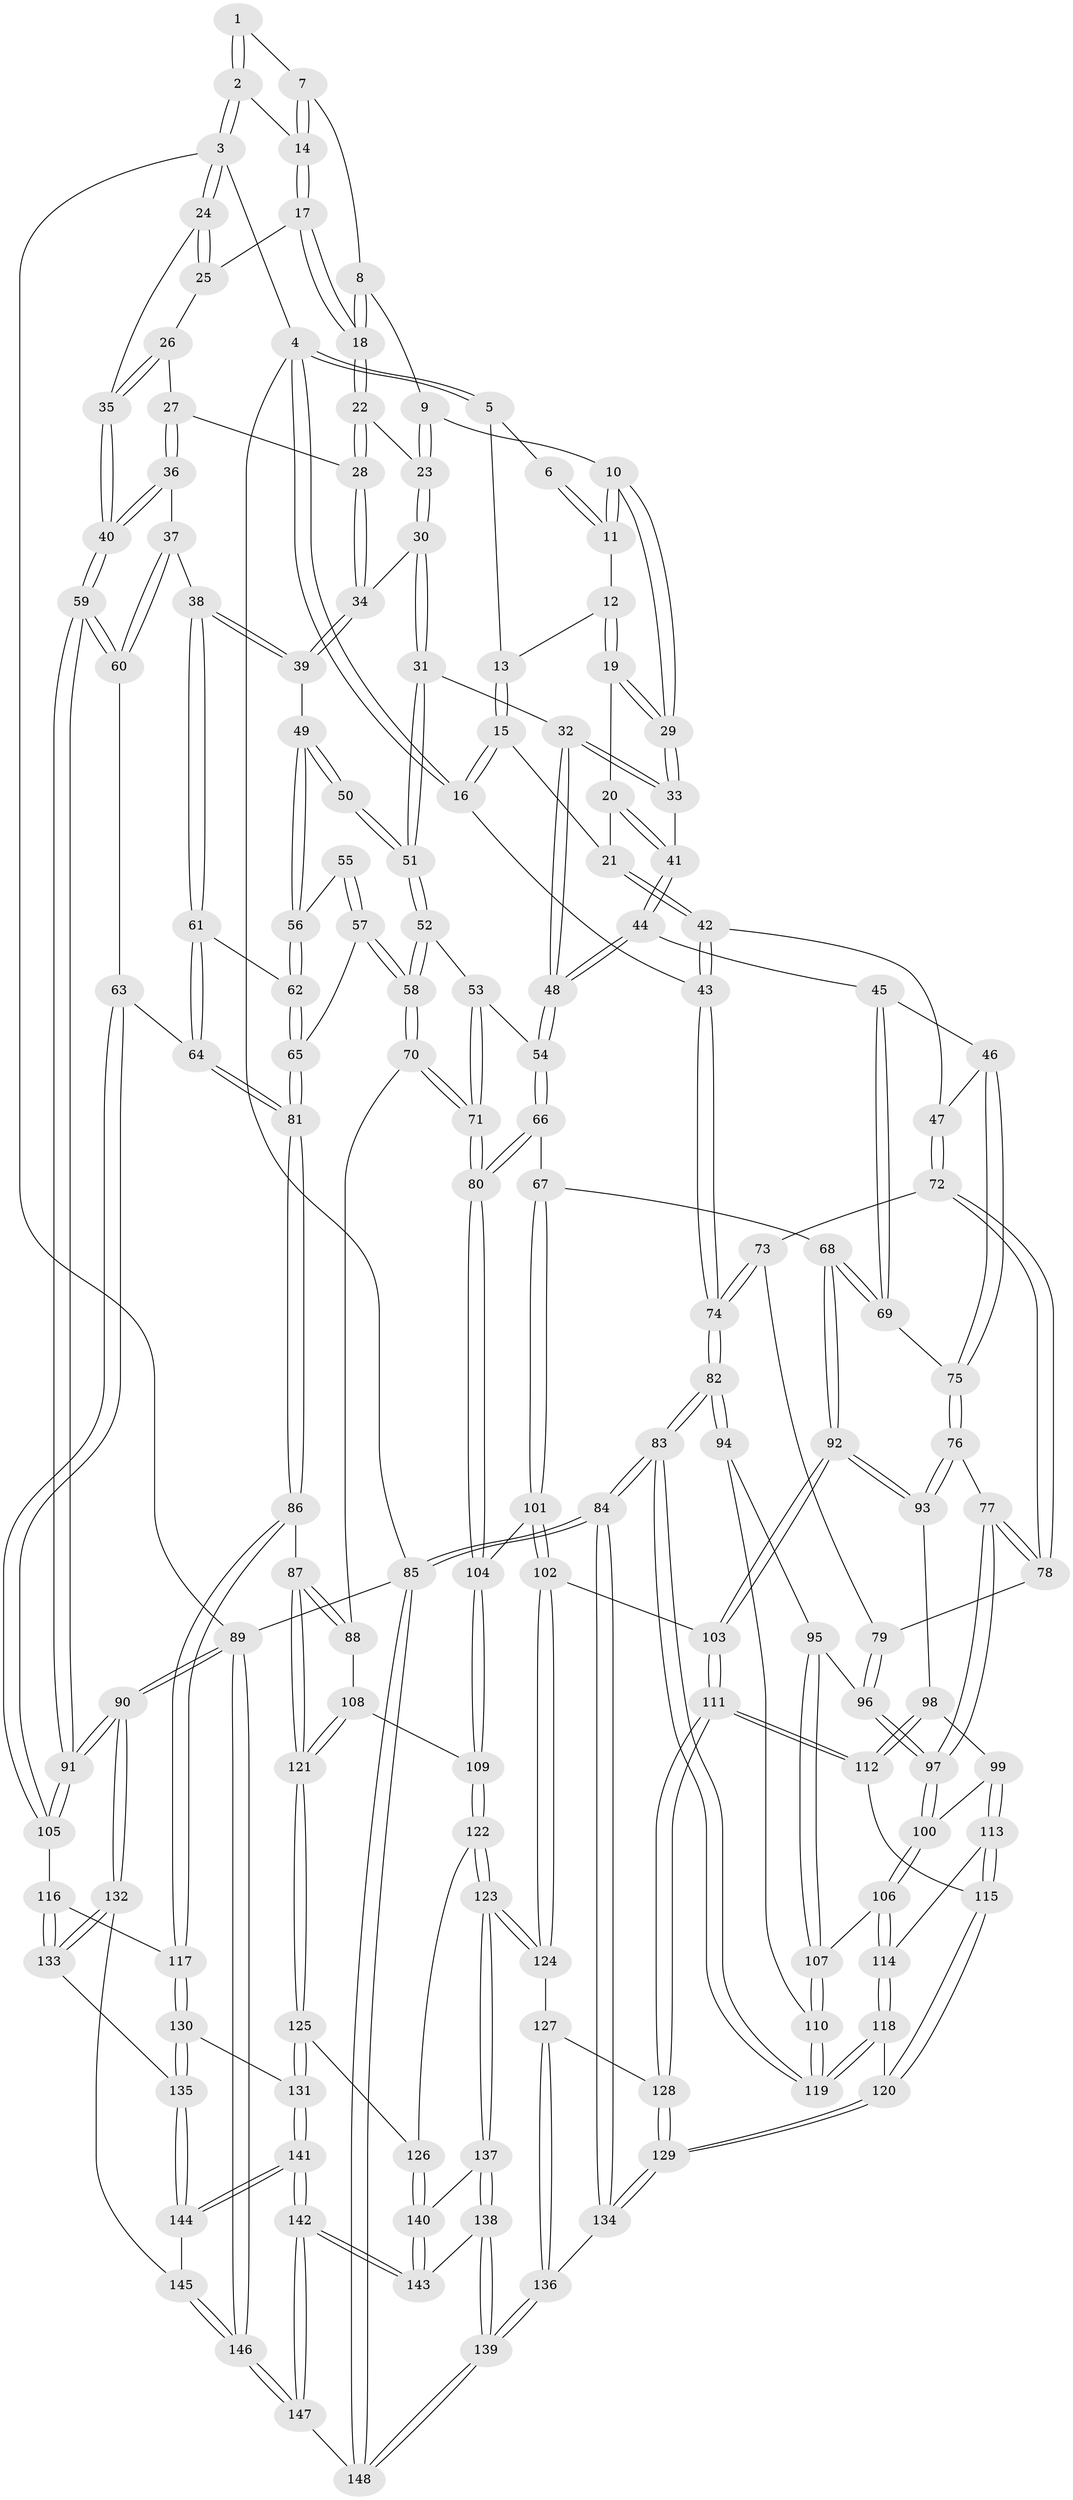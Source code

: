 // Generated by graph-tools (version 1.1) at 2025/16/03/09/25 04:16:47]
// undirected, 148 vertices, 367 edges
graph export_dot {
graph [start="1"]
  node [color=gray90,style=filled];
  1 [pos="+0.7020661928237992+0"];
  2 [pos="+1+0"];
  3 [pos="+1+0"];
  4 [pos="+0+0"];
  5 [pos="+0.19499247337857273+0"];
  6 [pos="+0.48717780746765027+0"];
  7 [pos="+0.7100660479835311+0"];
  8 [pos="+0.7081190495925441+0"];
  9 [pos="+0.6668889592579086+0.056640089821207"];
  10 [pos="+0.4801001222296113+0.0771735532151436"];
  11 [pos="+0.475723754126873+0.05365252148227579"];
  12 [pos="+0.2747357774910835+0.03313003853751887"];
  13 [pos="+0.2058276905034087+0"];
  14 [pos="+0.8783393616102573+0.06900351532706799"];
  15 [pos="+0.10850528189231425+0.13359140930239952"];
  16 [pos="+0+0.19886120122388318"];
  17 [pos="+0.8767229435298096+0.08228171452159729"];
  18 [pos="+0.8231251502632745+0.1205001637176641"];
  19 [pos="+0.2850327023743225+0.1846527404026789"];
  20 [pos="+0.27184357326158326+0.19473411688889694"];
  21 [pos="+0.2364470895896881+0.20655230239880437"];
  22 [pos="+0.8119581307044577+0.14345601944992115"];
  23 [pos="+0.6860110139235928+0.15611505135786927"];
  24 [pos="+1+0"];
  25 [pos="+0.9402129369206137+0.10545779141263718"];
  26 [pos="+0.944644019808689+0.20087764271832842"];
  27 [pos="+0.8553690867077903+0.22999199358914363"];
  28 [pos="+0.8531885634055075+0.22866017443039294"];
  29 [pos="+0.4653089760509569+0.18005547324923277"];
  30 [pos="+0.6098620980275916+0.2588882735280332"];
  31 [pos="+0.5712903864525051+0.2724543102996365"];
  32 [pos="+0.5506979618270216+0.26652292633030233"];
  33 [pos="+0.4956496538503028+0.21725749694256807"];
  34 [pos="+0.7228691943874685+0.30176854859565094"];
  35 [pos="+1+0.3035349751756347"];
  36 [pos="+0.8929568105431954+0.33358139268683823"];
  37 [pos="+0.8329440753016031+0.40015531785161157"];
  38 [pos="+0.7983687503336315+0.40632615760098495"];
  39 [pos="+0.7940026100007506+0.4052434184038276"];
  40 [pos="+1+0.3692097419456876"];
  41 [pos="+0.337577504855883+0.3496681416646832"];
  42 [pos="+0.1647025849080865+0.3398202085939338"];
  43 [pos="+0+0.24989486252665982"];
  44 [pos="+0.33635240855751697+0.4130277361803882"];
  45 [pos="+0.2803154971483335+0.4281896141493496"];
  46 [pos="+0.20256819868938356+0.4309468246067687"];
  47 [pos="+0.19686672355015394+0.42814391100018123"];
  48 [pos="+0.4024074423261615+0.4368649710214916"];
  49 [pos="+0.7811460035182088+0.41270420848193334"];
  50 [pos="+0.6640723036093653+0.40747267652491836"];
  51 [pos="+0.5950039797844344+0.375377739712814"];
  52 [pos="+0.5874831283783678+0.4459226897567529"];
  53 [pos="+0.5269669957499229+0.48456947303294184"];
  54 [pos="+0.42177116686430105+0.47912883997245376"];
  55 [pos="+0.6807734855378308+0.4349125134402996"];
  56 [pos="+0.7321845692184541+0.4626907665059517"];
  57 [pos="+0.668516425257189+0.5302558879167315"];
  58 [pos="+0.6539075881821357+0.5339189798521357"];
  59 [pos="+1+0.44643224255026565"];
  60 [pos="+0.9523228171769075+0.5245921394326729"];
  61 [pos="+0.8052502002217002+0.5338335168823901"];
  62 [pos="+0.7175413344805247+0.48673575712194"];
  63 [pos="+0.9056113161296927+0.5755547428137446"];
  64 [pos="+0.8255942298911052+0.6026236441687257"];
  65 [pos="+0.6710011401746608+0.5299005991312187"];
  66 [pos="+0.4082770520057864+0.5716803021815797"];
  67 [pos="+0.371250469614296+0.5869505122944818"];
  68 [pos="+0.3565653102291655+0.5886083230211073"];
  69 [pos="+0.3270020020103955+0.5727545577285057"];
  70 [pos="+0.6247315045713027+0.5889894403277959"];
  71 [pos="+0.5465128406704453+0.6203214879353706"];
  72 [pos="+0.12330878853475974+0.4796898186769109"];
  73 [pos="+0.11201927260295427+0.4835928135770607"];
  74 [pos="+0+0.5041520128707822"];
  75 [pos="+0.23565121070081918+0.5609778978968698"];
  76 [pos="+0.2237337393727299+0.583755976848097"];
  77 [pos="+0.19070421147351035+0.6013413968987316"];
  78 [pos="+0.15080412748060518+0.5687108611284695"];
  79 [pos="+0.0990849119315291+0.6030781105687104"];
  80 [pos="+0.5112278160354776+0.6524361700466311"];
  81 [pos="+0.8205893562392885+0.6074495822498759"];
  82 [pos="+0+0.5827139692432861"];
  83 [pos="+0+0.9319463667862465"];
  84 [pos="+0+1"];
  85 [pos="+0+1"];
  86 [pos="+0.7815576547551675+0.7059092884404939"];
  87 [pos="+0.7438976568958446+0.7239887261707553"];
  88 [pos="+0.6533121173947846+0.6216255765736358"];
  89 [pos="+1+1"];
  90 [pos="+1+0.9801837906414638"];
  91 [pos="+1+0.7424818199379718"];
  92 [pos="+0.2954785427431629+0.6599479290489296"];
  93 [pos="+0.2636753302309337+0.6527611310465304"];
  94 [pos="+0.04202594348766191+0.6282709432516529"];
  95 [pos="+0.08754039397820958+0.6217749164352823"];
  96 [pos="+0.09084047368285221+0.620494245498065"];
  97 [pos="+0.16606570355791436+0.6393373162230801"];
  98 [pos="+0.23871666684982207+0.6702373903033563"];
  99 [pos="+0.17203382469850767+0.6619119300661734"];
  100 [pos="+0.17202204515929492+0.6618971584912213"];
  101 [pos="+0.37223054249495136+0.726959664818871"];
  102 [pos="+0.3644511071280249+0.7338777391444373"];
  103 [pos="+0.3178799548139764+0.7330063512474294"];
  104 [pos="+0.5107093996445102+0.6789889613924447"];
  105 [pos="+1+0.7479306407162398"];
  106 [pos="+0.12249869653350774+0.6925231275379632"];
  107 [pos="+0.11686556232910293+0.6914995410572692"];
  108 [pos="+0.604310704533266+0.7175993062600174"];
  109 [pos="+0.5131371003902572+0.6848140990470428"];
  110 [pos="+0.08311749124033124+0.7069064006544131"];
  111 [pos="+0.2622053899755373+0.782442142181613"];
  112 [pos="+0.22720083139223024+0.7544464774474838"];
  113 [pos="+0.18188362696608212+0.7188989968677688"];
  114 [pos="+0.13659826965084002+0.7324925895790942"];
  115 [pos="+0.2176831659325056+0.7512983148593769"];
  116 [pos="+0.9649398073257905+0.7659861407843834"];
  117 [pos="+0.904290559113079+0.7791429087521421"];
  118 [pos="+0.08427965654961399+0.793035327190464"];
  119 [pos="+0.06678691993029086+0.7934372358320395"];
  120 [pos="+0.1101660210003756+0.802049053441016"];
  121 [pos="+0.716091698084109+0.7585928955569908"];
  122 [pos="+0.5087393514462721+0.7838245186406828"];
  123 [pos="+0.44665881945945446+0.8623170437101628"];
  124 [pos="+0.4114649597854657+0.8292861266706125"];
  125 [pos="+0.7058449469473688+0.795168646383497"];
  126 [pos="+0.6426388649496417+0.8414247363605671"];
  127 [pos="+0.2850463551825794+0.8171269276270424"];
  128 [pos="+0.2621674001486849+0.792338798249764"];
  129 [pos="+0.18884981014966326+0.8676266725597328"];
  130 [pos="+0.8811311915408384+0.8518578239470048"];
  131 [pos="+0.7590239483046795+0.8695198430073632"];
  132 [pos="+0.9955939644714208+0.9194857117845209"];
  133 [pos="+0.9740909573614583+0.8830995957885351"];
  134 [pos="+0.1882124381935449+0.8836721918554717"];
  135 [pos="+0.8869662083893952+0.881046869714612"];
  136 [pos="+0.3536790345994162+1"];
  137 [pos="+0.44565497445327346+0.8837566084216998"];
  138 [pos="+0.4001146873012481+0.9816951784621559"];
  139 [pos="+0.3645658447631569+1"];
  140 [pos="+0.6176045252537833+0.9108431216646138"];
  141 [pos="+0.7725834615319654+0.9625500582036352"];
  142 [pos="+0.7124929769495943+1"];
  143 [pos="+0.6266349291863367+0.9595758418855054"];
  144 [pos="+0.8861366178360893+0.9147988459806875"];
  145 [pos="+0.9218744025209848+0.9549956603089396"];
  146 [pos="+0.9205727840212256+1"];
  147 [pos="+0.7235148942269933+1"];
  148 [pos="+0.3399781831480215+1"];
  1 -- 2;
  1 -- 2;
  1 -- 7;
  2 -- 3;
  2 -- 3;
  2 -- 14;
  3 -- 4;
  3 -- 24;
  3 -- 24;
  3 -- 89;
  4 -- 5;
  4 -- 5;
  4 -- 16;
  4 -- 16;
  4 -- 85;
  5 -- 6;
  5 -- 13;
  6 -- 11;
  6 -- 11;
  7 -- 8;
  7 -- 14;
  7 -- 14;
  8 -- 9;
  8 -- 18;
  8 -- 18;
  9 -- 10;
  9 -- 23;
  9 -- 23;
  10 -- 11;
  10 -- 11;
  10 -- 29;
  10 -- 29;
  11 -- 12;
  12 -- 13;
  12 -- 19;
  12 -- 19;
  13 -- 15;
  13 -- 15;
  14 -- 17;
  14 -- 17;
  15 -- 16;
  15 -- 16;
  15 -- 21;
  16 -- 43;
  17 -- 18;
  17 -- 18;
  17 -- 25;
  18 -- 22;
  18 -- 22;
  19 -- 20;
  19 -- 29;
  19 -- 29;
  20 -- 21;
  20 -- 41;
  20 -- 41;
  21 -- 42;
  21 -- 42;
  22 -- 23;
  22 -- 28;
  22 -- 28;
  23 -- 30;
  23 -- 30;
  24 -- 25;
  24 -- 25;
  24 -- 35;
  25 -- 26;
  26 -- 27;
  26 -- 35;
  26 -- 35;
  27 -- 28;
  27 -- 36;
  27 -- 36;
  28 -- 34;
  28 -- 34;
  29 -- 33;
  29 -- 33;
  30 -- 31;
  30 -- 31;
  30 -- 34;
  31 -- 32;
  31 -- 51;
  31 -- 51;
  32 -- 33;
  32 -- 33;
  32 -- 48;
  32 -- 48;
  33 -- 41;
  34 -- 39;
  34 -- 39;
  35 -- 40;
  35 -- 40;
  36 -- 37;
  36 -- 40;
  36 -- 40;
  37 -- 38;
  37 -- 60;
  37 -- 60;
  38 -- 39;
  38 -- 39;
  38 -- 61;
  38 -- 61;
  39 -- 49;
  40 -- 59;
  40 -- 59;
  41 -- 44;
  41 -- 44;
  42 -- 43;
  42 -- 43;
  42 -- 47;
  43 -- 74;
  43 -- 74;
  44 -- 45;
  44 -- 48;
  44 -- 48;
  45 -- 46;
  45 -- 69;
  45 -- 69;
  46 -- 47;
  46 -- 75;
  46 -- 75;
  47 -- 72;
  47 -- 72;
  48 -- 54;
  48 -- 54;
  49 -- 50;
  49 -- 50;
  49 -- 56;
  49 -- 56;
  50 -- 51;
  50 -- 51;
  51 -- 52;
  51 -- 52;
  52 -- 53;
  52 -- 58;
  52 -- 58;
  53 -- 54;
  53 -- 71;
  53 -- 71;
  54 -- 66;
  54 -- 66;
  55 -- 56;
  55 -- 57;
  55 -- 57;
  56 -- 62;
  56 -- 62;
  57 -- 58;
  57 -- 58;
  57 -- 65;
  58 -- 70;
  58 -- 70;
  59 -- 60;
  59 -- 60;
  59 -- 91;
  59 -- 91;
  60 -- 63;
  61 -- 62;
  61 -- 64;
  61 -- 64;
  62 -- 65;
  62 -- 65;
  63 -- 64;
  63 -- 105;
  63 -- 105;
  64 -- 81;
  64 -- 81;
  65 -- 81;
  65 -- 81;
  66 -- 67;
  66 -- 80;
  66 -- 80;
  67 -- 68;
  67 -- 101;
  67 -- 101;
  68 -- 69;
  68 -- 69;
  68 -- 92;
  68 -- 92;
  69 -- 75;
  70 -- 71;
  70 -- 71;
  70 -- 88;
  71 -- 80;
  71 -- 80;
  72 -- 73;
  72 -- 78;
  72 -- 78;
  73 -- 74;
  73 -- 74;
  73 -- 79;
  74 -- 82;
  74 -- 82;
  75 -- 76;
  75 -- 76;
  76 -- 77;
  76 -- 93;
  76 -- 93;
  77 -- 78;
  77 -- 78;
  77 -- 97;
  77 -- 97;
  78 -- 79;
  79 -- 96;
  79 -- 96;
  80 -- 104;
  80 -- 104;
  81 -- 86;
  81 -- 86;
  82 -- 83;
  82 -- 83;
  82 -- 94;
  82 -- 94;
  83 -- 84;
  83 -- 84;
  83 -- 119;
  83 -- 119;
  84 -- 85;
  84 -- 85;
  84 -- 134;
  84 -- 134;
  85 -- 148;
  85 -- 148;
  85 -- 89;
  86 -- 87;
  86 -- 117;
  86 -- 117;
  87 -- 88;
  87 -- 88;
  87 -- 121;
  87 -- 121;
  88 -- 108;
  89 -- 90;
  89 -- 90;
  89 -- 146;
  89 -- 146;
  90 -- 91;
  90 -- 91;
  90 -- 132;
  90 -- 132;
  91 -- 105;
  91 -- 105;
  92 -- 93;
  92 -- 93;
  92 -- 103;
  92 -- 103;
  93 -- 98;
  94 -- 95;
  94 -- 110;
  95 -- 96;
  95 -- 107;
  95 -- 107;
  96 -- 97;
  96 -- 97;
  97 -- 100;
  97 -- 100;
  98 -- 99;
  98 -- 112;
  98 -- 112;
  99 -- 100;
  99 -- 113;
  99 -- 113;
  100 -- 106;
  100 -- 106;
  101 -- 102;
  101 -- 102;
  101 -- 104;
  102 -- 103;
  102 -- 124;
  102 -- 124;
  103 -- 111;
  103 -- 111;
  104 -- 109;
  104 -- 109;
  105 -- 116;
  106 -- 107;
  106 -- 114;
  106 -- 114;
  107 -- 110;
  107 -- 110;
  108 -- 109;
  108 -- 121;
  108 -- 121;
  109 -- 122;
  109 -- 122;
  110 -- 119;
  110 -- 119;
  111 -- 112;
  111 -- 112;
  111 -- 128;
  111 -- 128;
  112 -- 115;
  113 -- 114;
  113 -- 115;
  113 -- 115;
  114 -- 118;
  114 -- 118;
  115 -- 120;
  115 -- 120;
  116 -- 117;
  116 -- 133;
  116 -- 133;
  117 -- 130;
  117 -- 130;
  118 -- 119;
  118 -- 119;
  118 -- 120;
  120 -- 129;
  120 -- 129;
  121 -- 125;
  121 -- 125;
  122 -- 123;
  122 -- 123;
  122 -- 126;
  123 -- 124;
  123 -- 124;
  123 -- 137;
  123 -- 137;
  124 -- 127;
  125 -- 126;
  125 -- 131;
  125 -- 131;
  126 -- 140;
  126 -- 140;
  127 -- 128;
  127 -- 136;
  127 -- 136;
  128 -- 129;
  128 -- 129;
  129 -- 134;
  129 -- 134;
  130 -- 131;
  130 -- 135;
  130 -- 135;
  131 -- 141;
  131 -- 141;
  132 -- 133;
  132 -- 133;
  132 -- 145;
  133 -- 135;
  134 -- 136;
  135 -- 144;
  135 -- 144;
  136 -- 139;
  136 -- 139;
  137 -- 138;
  137 -- 138;
  137 -- 140;
  138 -- 139;
  138 -- 139;
  138 -- 143;
  139 -- 148;
  139 -- 148;
  140 -- 143;
  140 -- 143;
  141 -- 142;
  141 -- 142;
  141 -- 144;
  141 -- 144;
  142 -- 143;
  142 -- 143;
  142 -- 147;
  142 -- 147;
  144 -- 145;
  145 -- 146;
  145 -- 146;
  146 -- 147;
  146 -- 147;
  147 -- 148;
}
